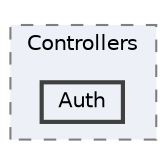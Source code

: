 digraph "C:/wamp64/www/DontForgetMe/S5DevBack/DevLaravel/app/Http/Controllers/Auth"
{
 // LATEX_PDF_SIZE
  rankdir=LR;
  bgcolor="transparent";
  edge [fontname=Helvetica,fontsize=10,labelfontname=Helvetica,labelfontsize=10];
  node [fontname=Helvetica,fontsize=10,shape=box,height=0.2,width=0.4];
  compound=true
  subgraph clusterdir_27ba1f74dc73f44d4e9ca42f2dd266ec {
    graph [ bgcolor="#edf0f7", pencolor="grey50", label="Controllers", fontname=Helvetica,fontsize=10 style="filled,dashed", URL="dir_27ba1f74dc73f44d4e9ca42f2dd266ec.html",tooltip=""]
  dir_88a4777cc813fc77c471bd7c38dc0c56 [label="Auth", fillcolor="#edf0f7", color="grey25", style="filled,bold", URL="dir_88a4777cc813fc77c471bd7c38dc0c56.html",tooltip=""];
  }
}
